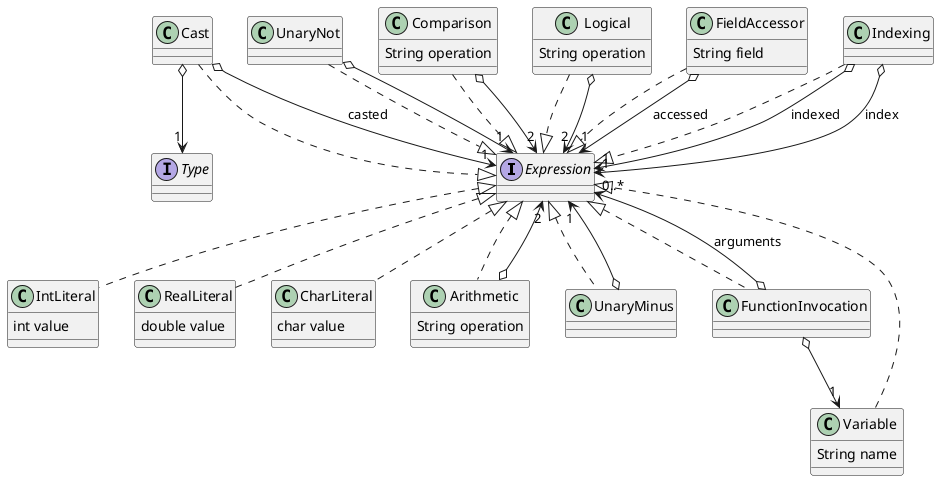 @startuml

interface Expression
interface Type

class Cast
class UnaryNot
class Comparison
class Logical
class Variable
class IntLiteral
class RealLiteral
class CharLiteral
class Arithmetic
class UnaryMinus
class FieldAccessor
class Indexing
class FunctionInvocation

Variable : String name
Logical : String operation
Comparison : String operation
IntLiteral : int value
RealLiteral : double value
CharLiteral : char value
Arithmetic : String operation
FieldAccessor : String field

Cast ..|> Expression
UnaryNot ..|> Expression
Comparison ..|> Expression
Logical ..|> Expression
Variable ..|> Expression
Indexing ..|> Expression
Expression <|.. IntLiteral
Expression <|.. RealLiteral
Expression <|.. CharLiteral
Expression <|.. Arithmetic
Expression <|.. UnaryMinus
FieldAccessor ..|> Expression
Expression <|.. FunctionInvocation

Cast o--> "1" Expression : casted
UnaryNot o--> "1" Expression
Comparison o--> "2" Expression
Logical o--> "2" Expression
Indexing o--> "1" Expression : indexed
Indexing o--> "1" Expression : index
Expression "2" <--o Arithmetic
Expression "1" <--o UnaryMinus
FieldAccessor o--> "1" Expression : accessed
Expression "0..*" <--o FunctionInvocation : arguments

Cast o--> "1" Type
FunctionInvocation o--> "1" Variable

@enduml

